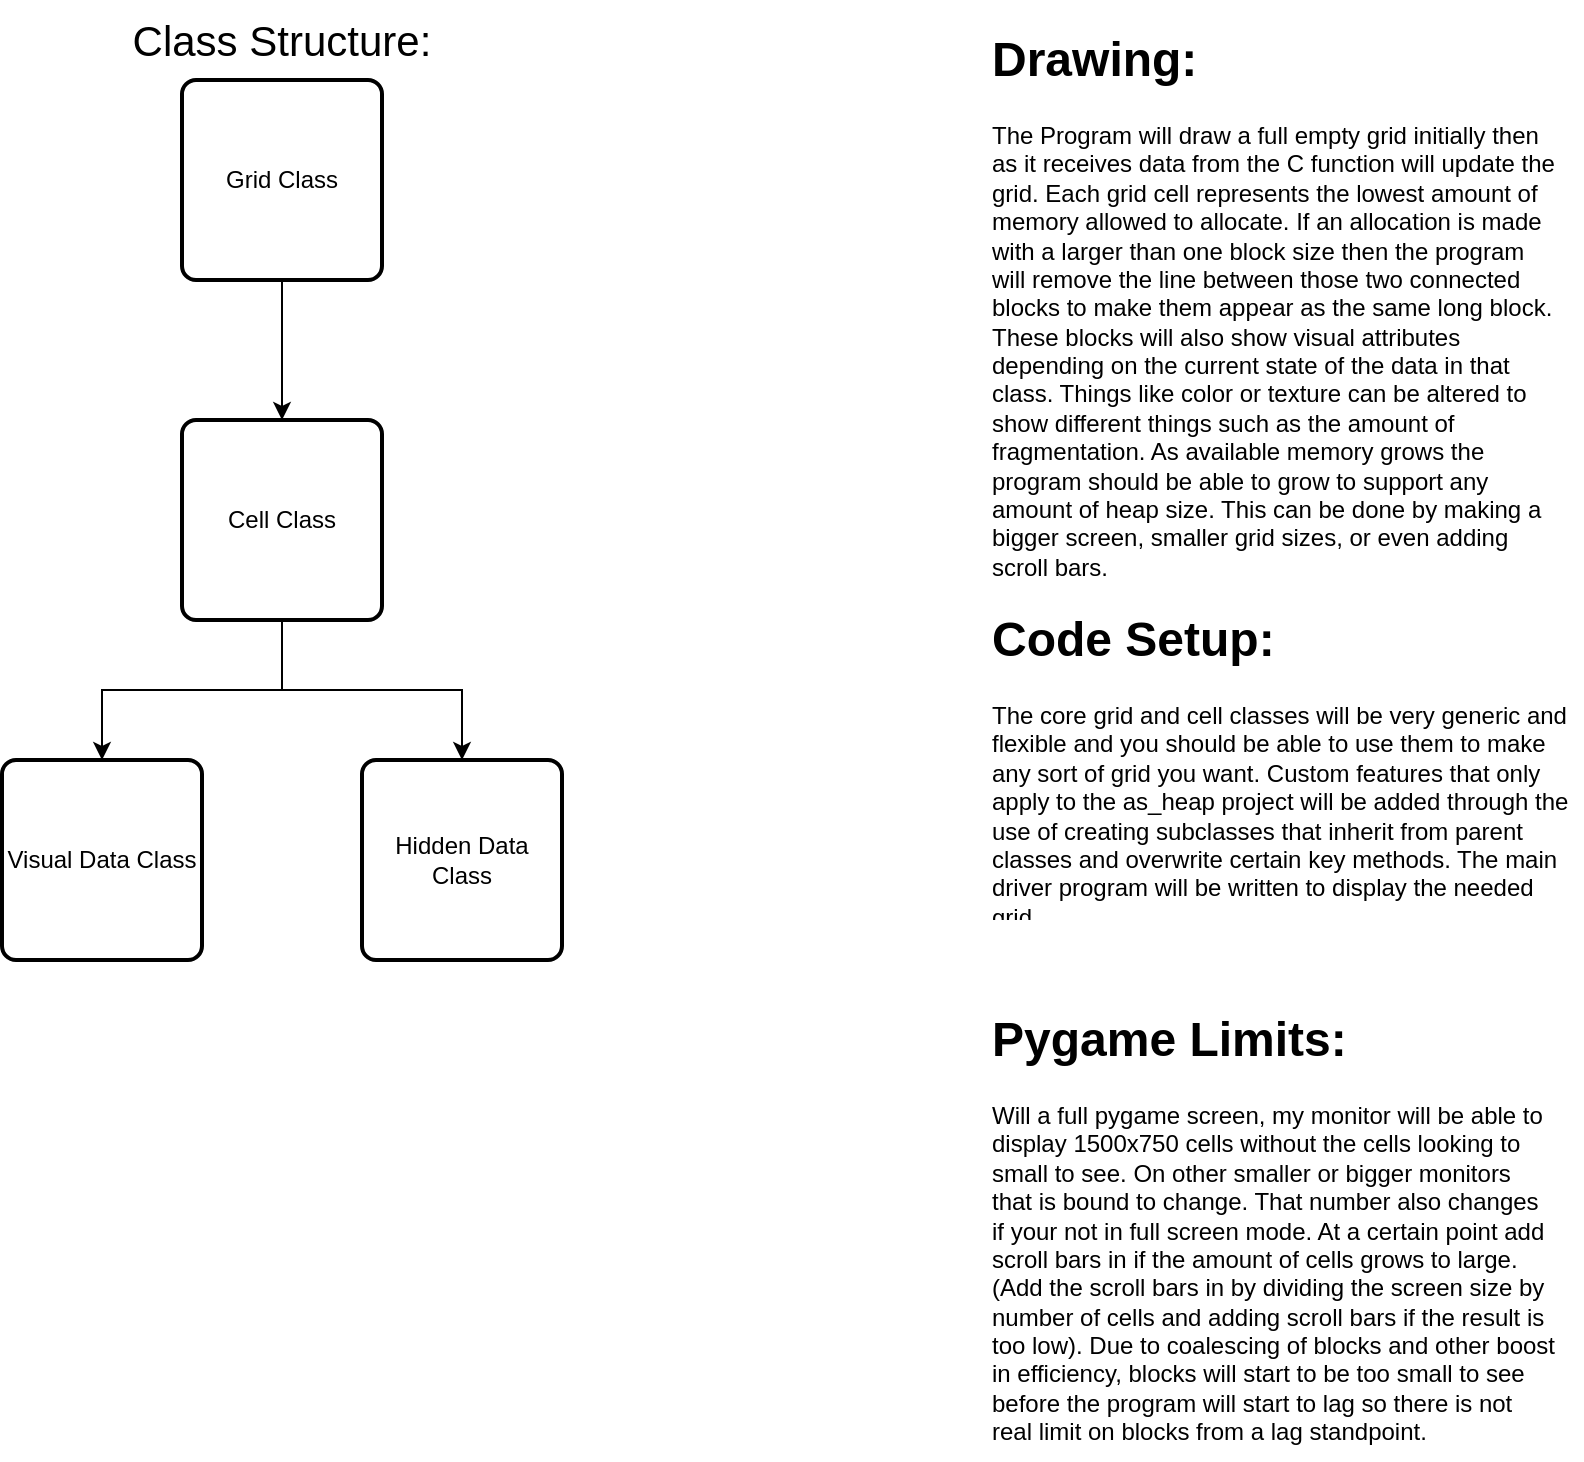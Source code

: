 <mxfile version="14.4.4" type="device"><diagram id="oye1g3J-SfmaJm2mGWPr" name="Page-1"><mxGraphModel dx="1422" dy="762" grid="1" gridSize="10" guides="1" tooltips="1" connect="1" arrows="1" fold="1" page="1" pageScale="1" pageWidth="850" pageHeight="1100" math="0" shadow="0"><root><mxCell id="0"/><mxCell id="1" parent="0"/><mxCell id="KpVodZU6mdtXrAxbkHtE-2" value="&lt;font style=&quot;font-size: 21px&quot;&gt;Class Structure:&lt;br&gt;&lt;/font&gt;" style="text;html=1;strokeColor=none;fillColor=none;align=center;verticalAlign=middle;whiteSpace=wrap;rounded=0;" vertex="1" parent="1"><mxGeometry x="120" y="120" width="160" height="40" as="geometry"/></mxCell><mxCell id="KpVodZU6mdtXrAxbkHtE-7" style="edgeStyle=orthogonalEdgeStyle;rounded=0;orthogonalLoop=1;jettySize=auto;html=1;exitX=0.5;exitY=1;exitDx=0;exitDy=0;entryX=0.5;entryY=0;entryDx=0;entryDy=0;" edge="1" parent="1" source="KpVodZU6mdtXrAxbkHtE-3" target="KpVodZU6mdtXrAxbkHtE-6"><mxGeometry relative="1" as="geometry"/></mxCell><mxCell id="KpVodZU6mdtXrAxbkHtE-3" value="Grid Class" style="rounded=1;whiteSpace=wrap;html=1;absoluteArcSize=1;arcSize=14;strokeWidth=2;" vertex="1" parent="1"><mxGeometry x="150" y="160" width="100" height="100" as="geometry"/></mxCell><mxCell id="KpVodZU6mdtXrAxbkHtE-4" value="Hidden Data Class" style="rounded=1;whiteSpace=wrap;html=1;absoluteArcSize=1;arcSize=14;strokeWidth=2;" vertex="1" parent="1"><mxGeometry x="240" y="500" width="100" height="100" as="geometry"/></mxCell><mxCell id="KpVodZU6mdtXrAxbkHtE-5" value="Visual Data Class" style="rounded=1;whiteSpace=wrap;html=1;absoluteArcSize=1;arcSize=14;strokeWidth=2;" vertex="1" parent="1"><mxGeometry x="60" y="500" width="100" height="100" as="geometry"/></mxCell><mxCell id="KpVodZU6mdtXrAxbkHtE-8" style="edgeStyle=orthogonalEdgeStyle;rounded=0;orthogonalLoop=1;jettySize=auto;html=1;exitX=0.5;exitY=1;exitDx=0;exitDy=0;" edge="1" parent="1" source="KpVodZU6mdtXrAxbkHtE-6" target="KpVodZU6mdtXrAxbkHtE-4"><mxGeometry relative="1" as="geometry"><Array as="points"><mxPoint x="200" y="465"/><mxPoint x="290" y="465"/></Array></mxGeometry></mxCell><mxCell id="KpVodZU6mdtXrAxbkHtE-9" style="edgeStyle=orthogonalEdgeStyle;rounded=0;orthogonalLoop=1;jettySize=auto;html=1;exitX=0.5;exitY=1;exitDx=0;exitDy=0;entryX=0.5;entryY=0;entryDx=0;entryDy=0;" edge="1" parent="1" source="KpVodZU6mdtXrAxbkHtE-6" target="KpVodZU6mdtXrAxbkHtE-5"><mxGeometry relative="1" as="geometry"/></mxCell><mxCell id="KpVodZU6mdtXrAxbkHtE-6" value="Cell Class" style="rounded=1;whiteSpace=wrap;html=1;absoluteArcSize=1;arcSize=14;strokeWidth=2;" vertex="1" parent="1"><mxGeometry x="150" y="330" width="100" height="100" as="geometry"/></mxCell><mxCell id="KpVodZU6mdtXrAxbkHtE-11" value="&lt;h1&gt;Drawing:&lt;/h1&gt;&lt;p&gt;The Program will draw a full empty grid initially then as it receives data from the C function will update the grid. Each grid cell represents the lowest amount of memory allowed to allocate. If an allocation is made with a larger than one block size then the program will remove the line between those two connected blocks to make them appear as the same long block. These blocks will also show visual attributes depending on the current state of the data in that class. Things like color or texture can be altered to show different things such as the amount of fragmentation. As available memory grows the program should be able to grow to support any amount of heap size. This can be done by making a bigger screen, smaller grid sizes, or even adding scroll bars.&amp;nbsp;&lt;/p&gt;" style="text;html=1;strokeColor=none;fillColor=none;spacing=5;spacingTop=-20;whiteSpace=wrap;overflow=hidden;rounded=0;" vertex="1" parent="1"><mxGeometry x="550" y="130" width="290" height="280" as="geometry"/></mxCell><mxCell id="KpVodZU6mdtXrAxbkHtE-12" value="&lt;h1&gt;Code Setup:&lt;/h1&gt;&lt;div&gt;The core grid and cell classes will be very generic and flexible and you should be able to use them to make any sort of grid you want. Custom features that only apply to the as_heap project will be added through the use of creating subclasses that inherit from parent classes and overwrite certain key methods. The main driver program will be written to display the needed grid.&amp;nbsp;&lt;/div&gt;" style="text;html=1;strokeColor=none;fillColor=none;spacing=5;spacingTop=-20;whiteSpace=wrap;overflow=hidden;rounded=0;" vertex="1" parent="1"><mxGeometry x="550" y="420" width="300" height="160" as="geometry"/></mxCell><mxCell id="KpVodZU6mdtXrAxbkHtE-13" value="&lt;h1&gt;Pygame Limits:&lt;/h1&gt;&lt;div&gt;Will a full pygame screen, my monitor will be able to display 1500x750 cells without the cells looking to small to see. On other smaller or bigger monitors that is bound to change. That number also changes if your not in full screen mode. At a certain point add scroll bars in if the amount of cells grows to large. (Add the scroll bars in by dividing the screen size by number of cells and adding scroll bars if the result is too low). Due to coalescing of blocks and other boost in efficiency, blocks will start to be too small to see before the program will start to lag so there is not real limit on blocks from a lag standpoint.&amp;nbsp;&lt;/div&gt;" style="text;html=1;strokeColor=none;fillColor=none;spacing=5;spacingTop=-20;whiteSpace=wrap;overflow=hidden;rounded=0;" vertex="1" parent="1"><mxGeometry x="550" y="620" width="290" height="230" as="geometry"/></mxCell></root></mxGraphModel></diagram></mxfile>